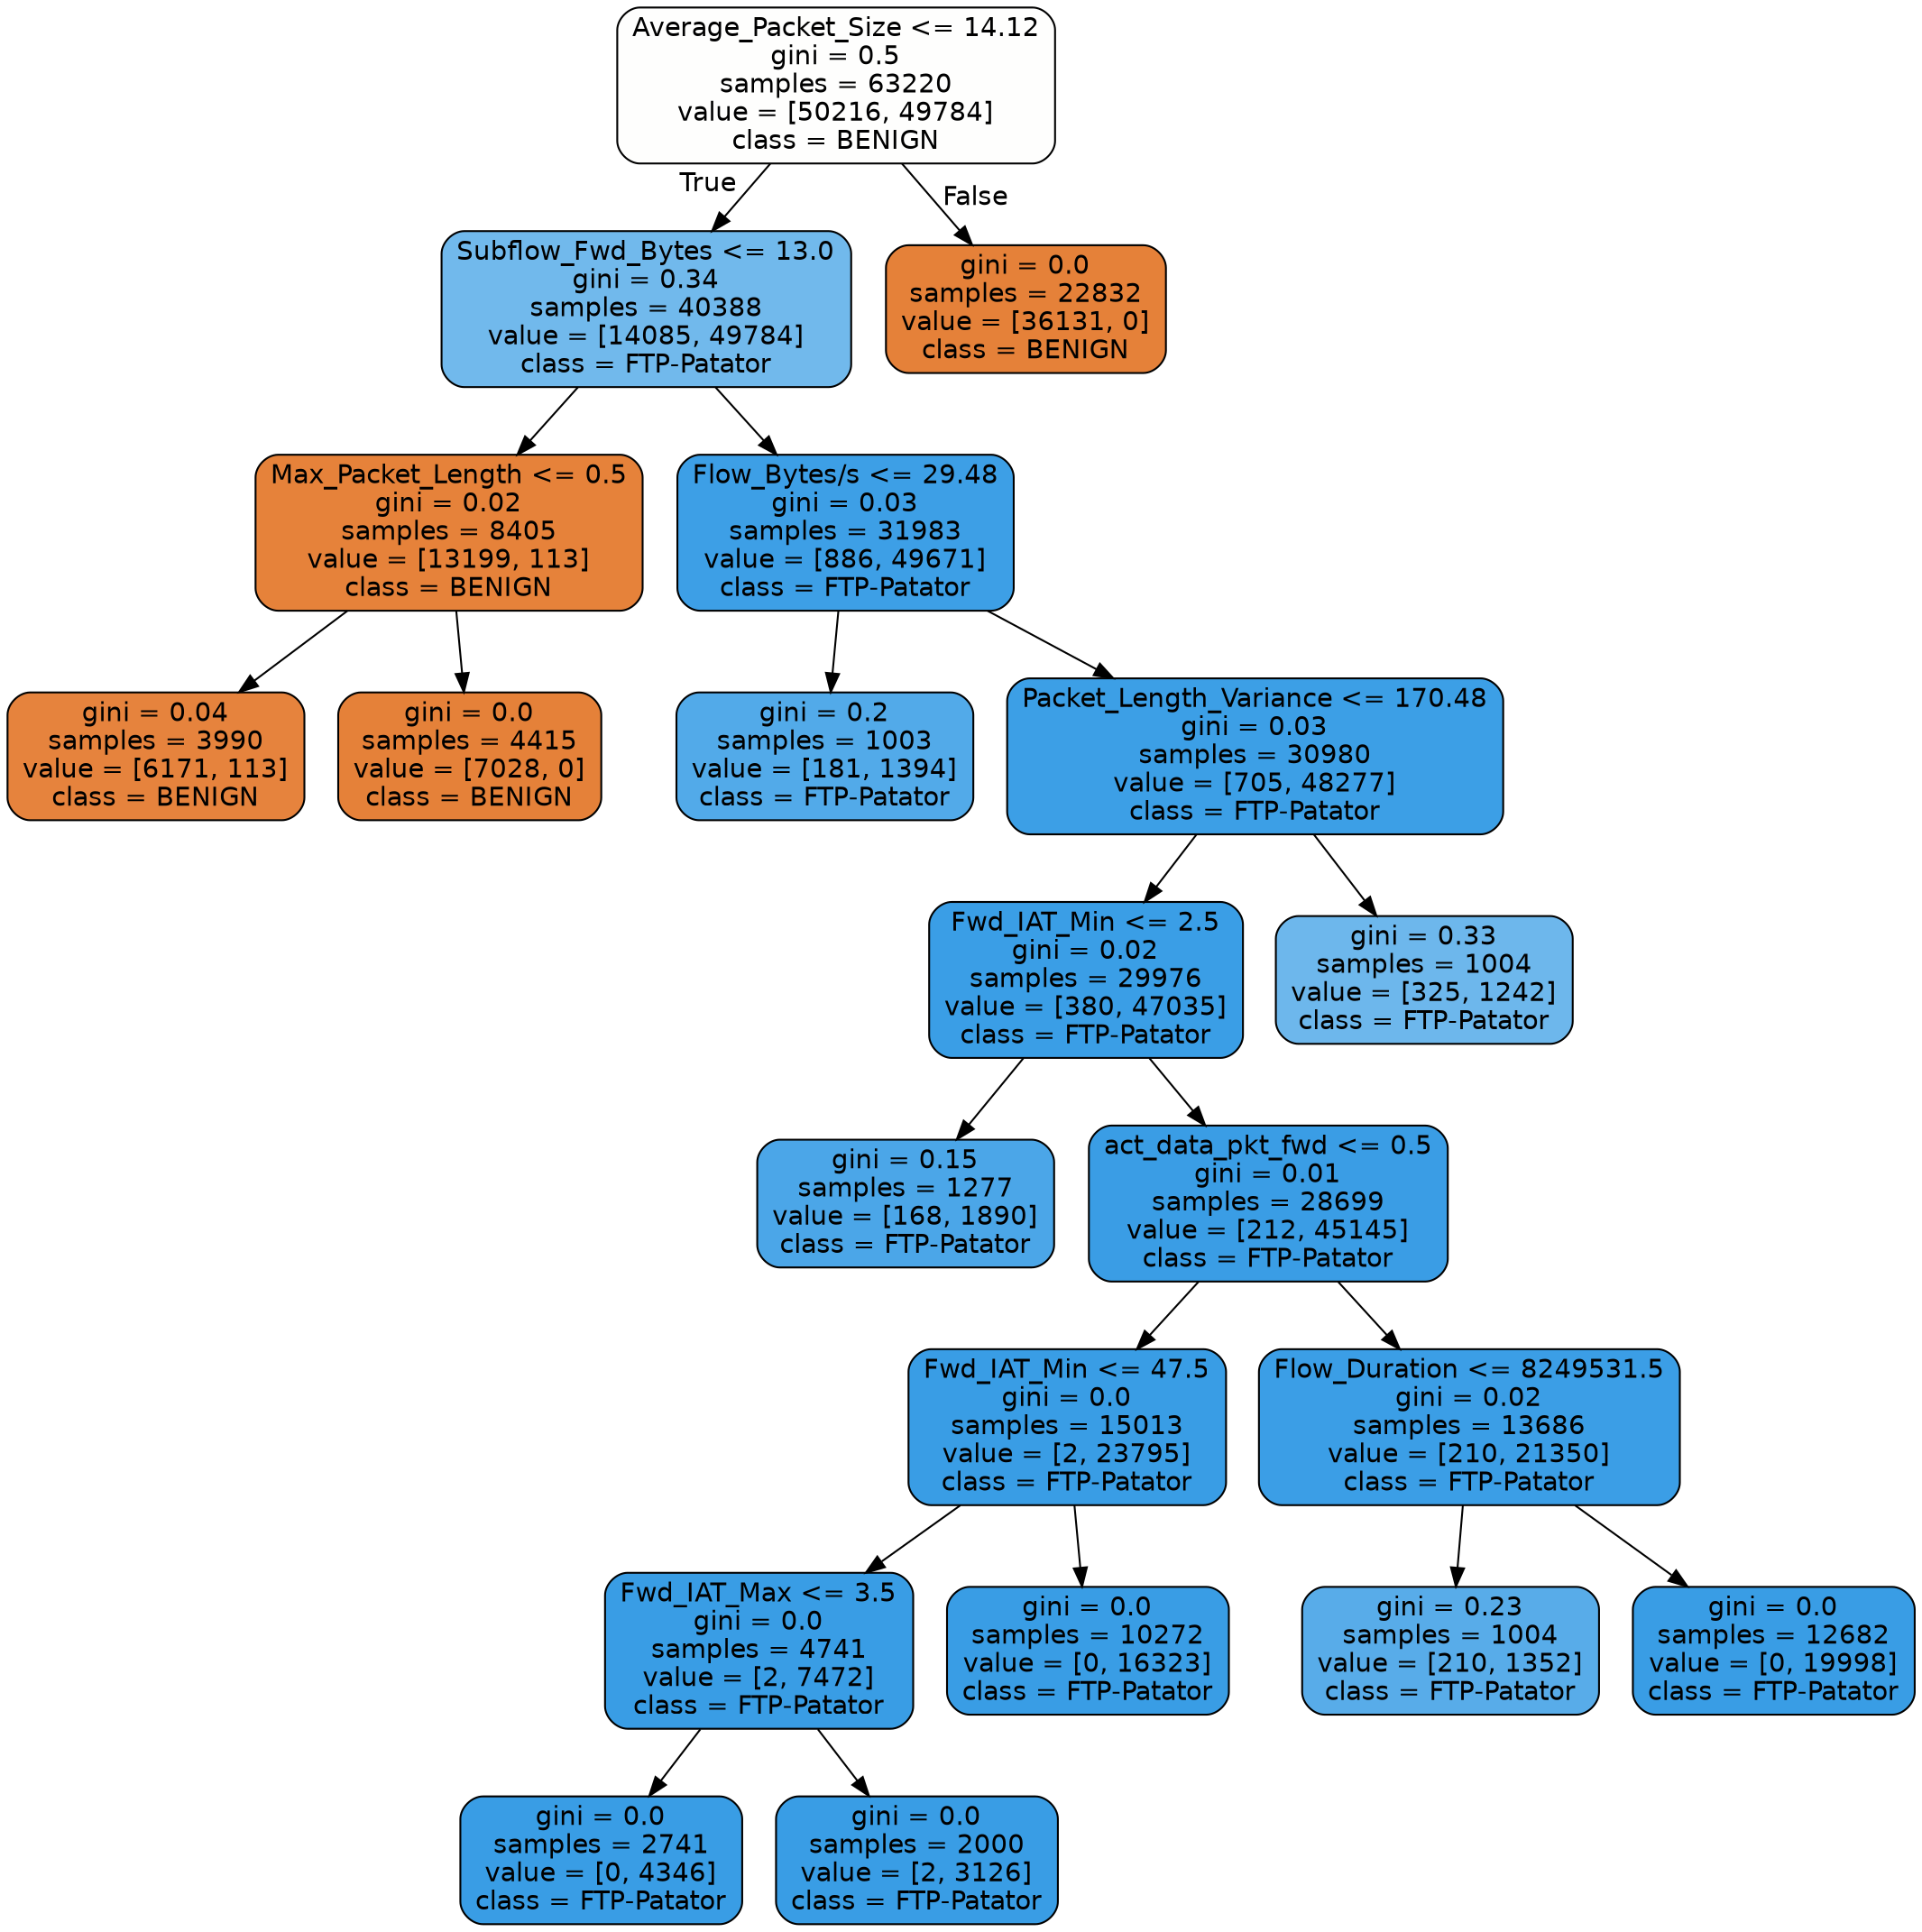 digraph Tree {
node [shape=box, style="filled, rounded", color="black", fontname=helvetica] ;
edge [fontname=helvetica] ;
0 [label="Average_Packet_Size <= 14.12\ngini = 0.5\nsamples = 63220\nvalue = [50216, 49784]\nclass = BENIGN", fillcolor="#e5813902"] ;
1 [label="Subflow_Fwd_Bytes <= 13.0\ngini = 0.34\nsamples = 40388\nvalue = [14085, 49784]\nclass = FTP-Patator", fillcolor="#399de5b7"] ;
0 -> 1 [labeldistance=2.5, labelangle=45, headlabel="True"] ;
2 [label="Max_Packet_Length <= 0.5\ngini = 0.02\nsamples = 8405\nvalue = [13199, 113]\nclass = BENIGN", fillcolor="#e58139fd"] ;
1 -> 2 ;
3 [label="gini = 0.04\nsamples = 3990\nvalue = [6171, 113]\nclass = BENIGN", fillcolor="#e58139fa"] ;
2 -> 3 ;
4 [label="gini = 0.0\nsamples = 4415\nvalue = [7028, 0]\nclass = BENIGN", fillcolor="#e58139ff"] ;
2 -> 4 ;
5 [label="Flow_Bytes/s <= 29.48\ngini = 0.03\nsamples = 31983\nvalue = [886, 49671]\nclass = FTP-Patator", fillcolor="#399de5fa"] ;
1 -> 5 ;
6 [label="gini = 0.2\nsamples = 1003\nvalue = [181, 1394]\nclass = FTP-Patator", fillcolor="#399de5de"] ;
5 -> 6 ;
7 [label="Packet_Length_Variance <= 170.48\ngini = 0.03\nsamples = 30980\nvalue = [705, 48277]\nclass = FTP-Patator", fillcolor="#399de5fb"] ;
5 -> 7 ;
8 [label="Fwd_IAT_Min <= 2.5\ngini = 0.02\nsamples = 29976\nvalue = [380, 47035]\nclass = FTP-Patator", fillcolor="#399de5fd"] ;
7 -> 8 ;
9 [label="gini = 0.15\nsamples = 1277\nvalue = [168, 1890]\nclass = FTP-Patator", fillcolor="#399de5e8"] ;
8 -> 9 ;
10 [label="act_data_pkt_fwd <= 0.5\ngini = 0.01\nsamples = 28699\nvalue = [212, 45145]\nclass = FTP-Patator", fillcolor="#399de5fe"] ;
8 -> 10 ;
11 [label="Fwd_IAT_Min <= 47.5\ngini = 0.0\nsamples = 15013\nvalue = [2, 23795]\nclass = FTP-Patator", fillcolor="#399de5ff"] ;
10 -> 11 ;
12 [label="Fwd_IAT_Max <= 3.5\ngini = 0.0\nsamples = 4741\nvalue = [2, 7472]\nclass = FTP-Patator", fillcolor="#399de5ff"] ;
11 -> 12 ;
13 [label="gini = 0.0\nsamples = 2741\nvalue = [0, 4346]\nclass = FTP-Patator", fillcolor="#399de5ff"] ;
12 -> 13 ;
14 [label="gini = 0.0\nsamples = 2000\nvalue = [2, 3126]\nclass = FTP-Patator", fillcolor="#399de5ff"] ;
12 -> 14 ;
15 [label="gini = 0.0\nsamples = 10272\nvalue = [0, 16323]\nclass = FTP-Patator", fillcolor="#399de5ff"] ;
11 -> 15 ;
16 [label="Flow_Duration <= 8249531.5\ngini = 0.02\nsamples = 13686\nvalue = [210, 21350]\nclass = FTP-Patator", fillcolor="#399de5fc"] ;
10 -> 16 ;
17 [label="gini = 0.23\nsamples = 1004\nvalue = [210, 1352]\nclass = FTP-Patator", fillcolor="#399de5d7"] ;
16 -> 17 ;
18 [label="gini = 0.0\nsamples = 12682\nvalue = [0, 19998]\nclass = FTP-Patator", fillcolor="#399de5ff"] ;
16 -> 18 ;
19 [label="gini = 0.33\nsamples = 1004\nvalue = [325, 1242]\nclass = FTP-Patator", fillcolor="#399de5bc"] ;
7 -> 19 ;
20 [label="gini = 0.0\nsamples = 22832\nvalue = [36131, 0]\nclass = BENIGN", fillcolor="#e58139ff"] ;
0 -> 20 [labeldistance=2.5, labelangle=-45, headlabel="False"] ;
}